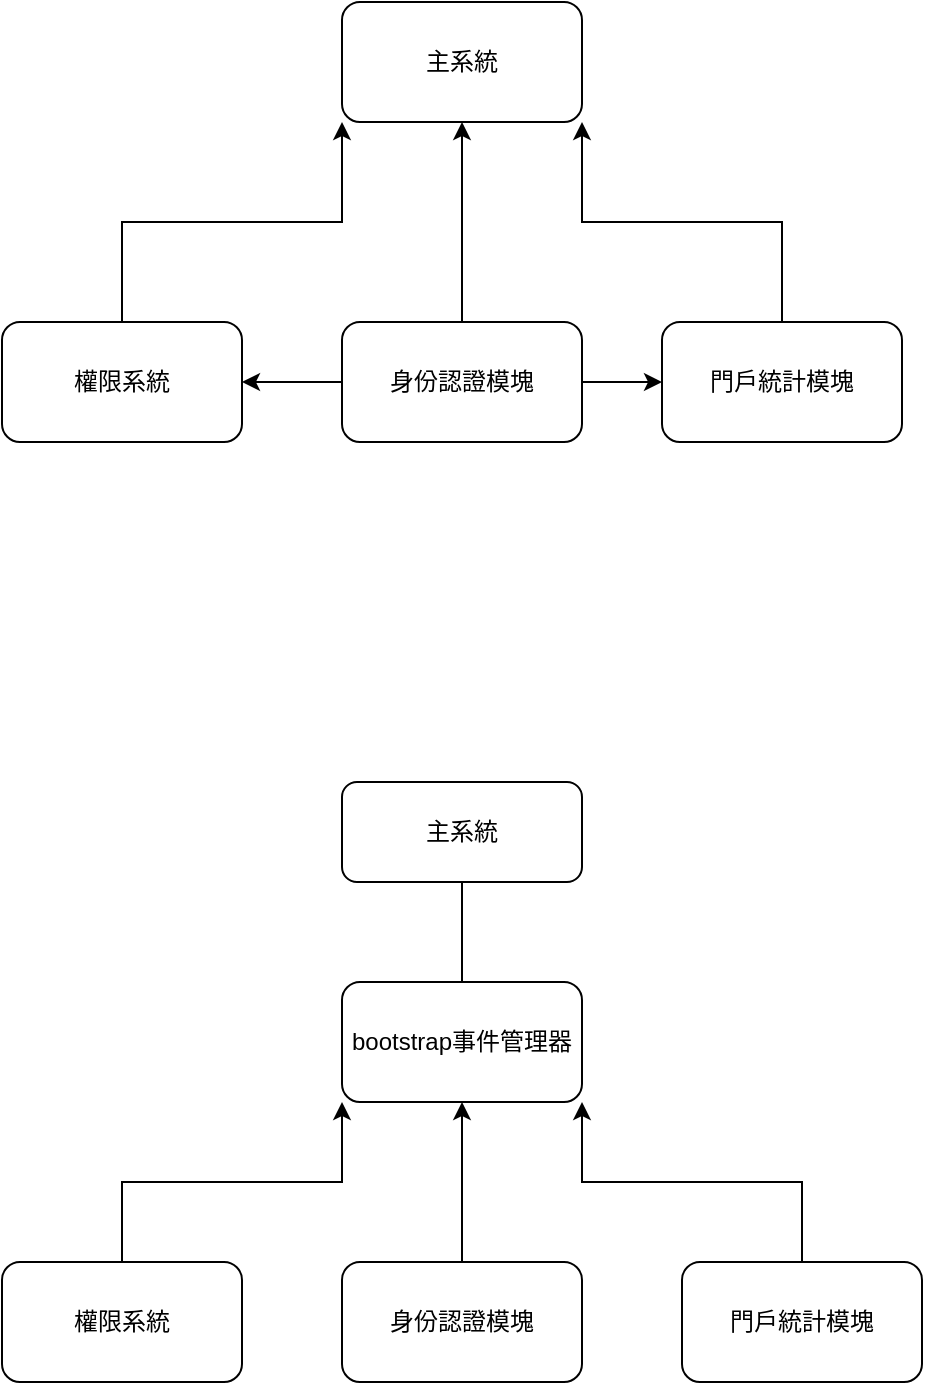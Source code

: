 <mxfile version="14.4.7" type="github">
  <diagram id="E1ys0N0okLBDzgMX0jAd" name="Page-1">
    <mxGraphModel dx="1065" dy="721" grid="1" gridSize="10" guides="1" tooltips="1" connect="1" arrows="1" fold="1" page="1" pageScale="1" pageWidth="827" pageHeight="1169" math="0" shadow="0">
      <root>
        <mxCell id="0" />
        <mxCell id="1" parent="0" />
        <mxCell id="VSME9l8u-F_JxG_ymEzv-1" value="主系統" style="rounded=1;whiteSpace=wrap;html=1;" vertex="1" parent="1">
          <mxGeometry x="310" y="190" width="120" height="60" as="geometry" />
        </mxCell>
        <mxCell id="VSME9l8u-F_JxG_ymEzv-4" value="" style="edgeStyle=orthogonalEdgeStyle;rounded=0;orthogonalLoop=1;jettySize=auto;html=1;" edge="1" parent="1" source="VSME9l8u-F_JxG_ymEzv-2" target="VSME9l8u-F_JxG_ymEzv-3">
          <mxGeometry relative="1" as="geometry" />
        </mxCell>
        <mxCell id="VSME9l8u-F_JxG_ymEzv-8" style="edgeStyle=orthogonalEdgeStyle;rounded=0;orthogonalLoop=1;jettySize=auto;html=1;exitX=0.5;exitY=0;exitDx=0;exitDy=0;entryX=0.5;entryY=1;entryDx=0;entryDy=0;" edge="1" parent="1" source="VSME9l8u-F_JxG_ymEzv-2" target="VSME9l8u-F_JxG_ymEzv-1">
          <mxGeometry relative="1" as="geometry" />
        </mxCell>
        <mxCell id="VSME9l8u-F_JxG_ymEzv-13" style="edgeStyle=orthogonalEdgeStyle;rounded=0;orthogonalLoop=1;jettySize=auto;html=1;exitX=1;exitY=0.5;exitDx=0;exitDy=0;" edge="1" parent="1" source="VSME9l8u-F_JxG_ymEzv-2" target="VSME9l8u-F_JxG_ymEzv-10">
          <mxGeometry relative="1" as="geometry" />
        </mxCell>
        <mxCell id="VSME9l8u-F_JxG_ymEzv-2" value="身份認證模塊" style="rounded=1;whiteSpace=wrap;html=1;" vertex="1" parent="1">
          <mxGeometry x="310" y="350" width="120" height="60" as="geometry" />
        </mxCell>
        <mxCell id="VSME9l8u-F_JxG_ymEzv-7" style="edgeStyle=orthogonalEdgeStyle;rounded=0;orthogonalLoop=1;jettySize=auto;html=1;exitX=0.5;exitY=0;exitDx=0;exitDy=0;entryX=0;entryY=1;entryDx=0;entryDy=0;" edge="1" parent="1" source="VSME9l8u-F_JxG_ymEzv-3" target="VSME9l8u-F_JxG_ymEzv-1">
          <mxGeometry relative="1" as="geometry" />
        </mxCell>
        <mxCell id="VSME9l8u-F_JxG_ymEzv-3" value="權限系統" style="whiteSpace=wrap;html=1;rounded=1;" vertex="1" parent="1">
          <mxGeometry x="140" y="350" width="120" height="60" as="geometry" />
        </mxCell>
        <mxCell id="VSME9l8u-F_JxG_ymEzv-12" style="edgeStyle=orthogonalEdgeStyle;rounded=0;orthogonalLoop=1;jettySize=auto;html=1;exitX=0.5;exitY=0;exitDx=0;exitDy=0;entryX=1;entryY=1;entryDx=0;entryDy=0;" edge="1" parent="1" source="VSME9l8u-F_JxG_ymEzv-10" target="VSME9l8u-F_JxG_ymEzv-1">
          <mxGeometry relative="1" as="geometry" />
        </mxCell>
        <mxCell id="VSME9l8u-F_JxG_ymEzv-10" value="門戶統計模塊" style="rounded=1;whiteSpace=wrap;html=1;" vertex="1" parent="1">
          <mxGeometry x="470" y="350" width="120" height="60" as="geometry" />
        </mxCell>
        <mxCell id="VSME9l8u-F_JxG_ymEzv-14" value="bootstrap事件管理器" style="rounded=1;whiteSpace=wrap;html=1;" vertex="1" parent="1">
          <mxGeometry x="310" y="680" width="120" height="60" as="geometry" />
        </mxCell>
        <mxCell id="VSME9l8u-F_JxG_ymEzv-16" style="edgeStyle=orthogonalEdgeStyle;rounded=0;orthogonalLoop=1;jettySize=auto;html=1;exitX=0.5;exitY=0;exitDx=0;exitDy=0;entryX=0.5;entryY=1;entryDx=0;entryDy=0;" edge="1" parent="1" source="VSME9l8u-F_JxG_ymEzv-18" target="VSME9l8u-F_JxG_ymEzv-14">
          <mxGeometry relative="1" as="geometry" />
        </mxCell>
        <mxCell id="VSME9l8u-F_JxG_ymEzv-18" value="身份認證模塊" style="rounded=1;whiteSpace=wrap;html=1;" vertex="1" parent="1">
          <mxGeometry x="310" y="820" width="120" height="60" as="geometry" />
        </mxCell>
        <mxCell id="VSME9l8u-F_JxG_ymEzv-19" style="edgeStyle=orthogonalEdgeStyle;rounded=0;orthogonalLoop=1;jettySize=auto;html=1;exitX=0.5;exitY=0;exitDx=0;exitDy=0;entryX=0;entryY=1;entryDx=0;entryDy=0;" edge="1" parent="1" source="VSME9l8u-F_JxG_ymEzv-20" target="VSME9l8u-F_JxG_ymEzv-14">
          <mxGeometry relative="1" as="geometry" />
        </mxCell>
        <mxCell id="VSME9l8u-F_JxG_ymEzv-20" value="權限系統" style="whiteSpace=wrap;html=1;rounded=1;" vertex="1" parent="1">
          <mxGeometry x="140" y="820" width="120" height="60" as="geometry" />
        </mxCell>
        <mxCell id="VSME9l8u-F_JxG_ymEzv-21" style="edgeStyle=orthogonalEdgeStyle;rounded=0;orthogonalLoop=1;jettySize=auto;html=1;exitX=0.5;exitY=0;exitDx=0;exitDy=0;entryX=1;entryY=1;entryDx=0;entryDy=0;" edge="1" parent="1" source="VSME9l8u-F_JxG_ymEzv-22" target="VSME9l8u-F_JxG_ymEzv-14">
          <mxGeometry relative="1" as="geometry" />
        </mxCell>
        <mxCell id="VSME9l8u-F_JxG_ymEzv-22" value="門戶統計模塊" style="rounded=1;whiteSpace=wrap;html=1;" vertex="1" parent="1">
          <mxGeometry x="480" y="820" width="120" height="60" as="geometry" />
        </mxCell>
        <mxCell id="VSME9l8u-F_JxG_ymEzv-23" value="主系統" style="rounded=1;whiteSpace=wrap;html=1;" vertex="1" parent="1">
          <mxGeometry x="310" y="580" width="120" height="50" as="geometry" />
        </mxCell>
        <mxCell id="VSME9l8u-F_JxG_ymEzv-24" value="" style="endArrow=none;html=1;entryX=0.5;entryY=1;entryDx=0;entryDy=0;exitX=0.5;exitY=0;exitDx=0;exitDy=0;" edge="1" parent="1" source="VSME9l8u-F_JxG_ymEzv-14" target="VSME9l8u-F_JxG_ymEzv-23">
          <mxGeometry width="50" height="50" relative="1" as="geometry">
            <mxPoint x="430" y="700" as="sourcePoint" />
            <mxPoint x="480" y="650" as="targetPoint" />
          </mxGeometry>
        </mxCell>
      </root>
    </mxGraphModel>
  </diagram>
</mxfile>
